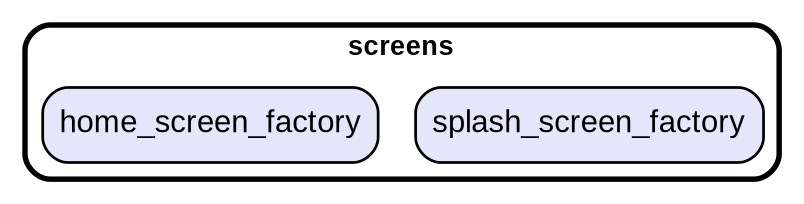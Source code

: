 digraph "" {
  graph [style=rounded fontname="Arial Black" fontsize=13 penwidth=2.6];
  node [shape=rect style="filled,rounded" fontname=Arial fontsize=15 fillcolor=Lavender penwidth=1.3];
  edge [penwidth=1.3];
  "/splash_screen_factory.dart" [label="splash_screen_factory"];
  "/home_screen_factory.dart" [label="home_screen_factory"];
  subgraph "cluster~" {
    label="screens";
    "/splash_screen_factory.dart";
    "/home_screen_factory.dart";
  }
}
